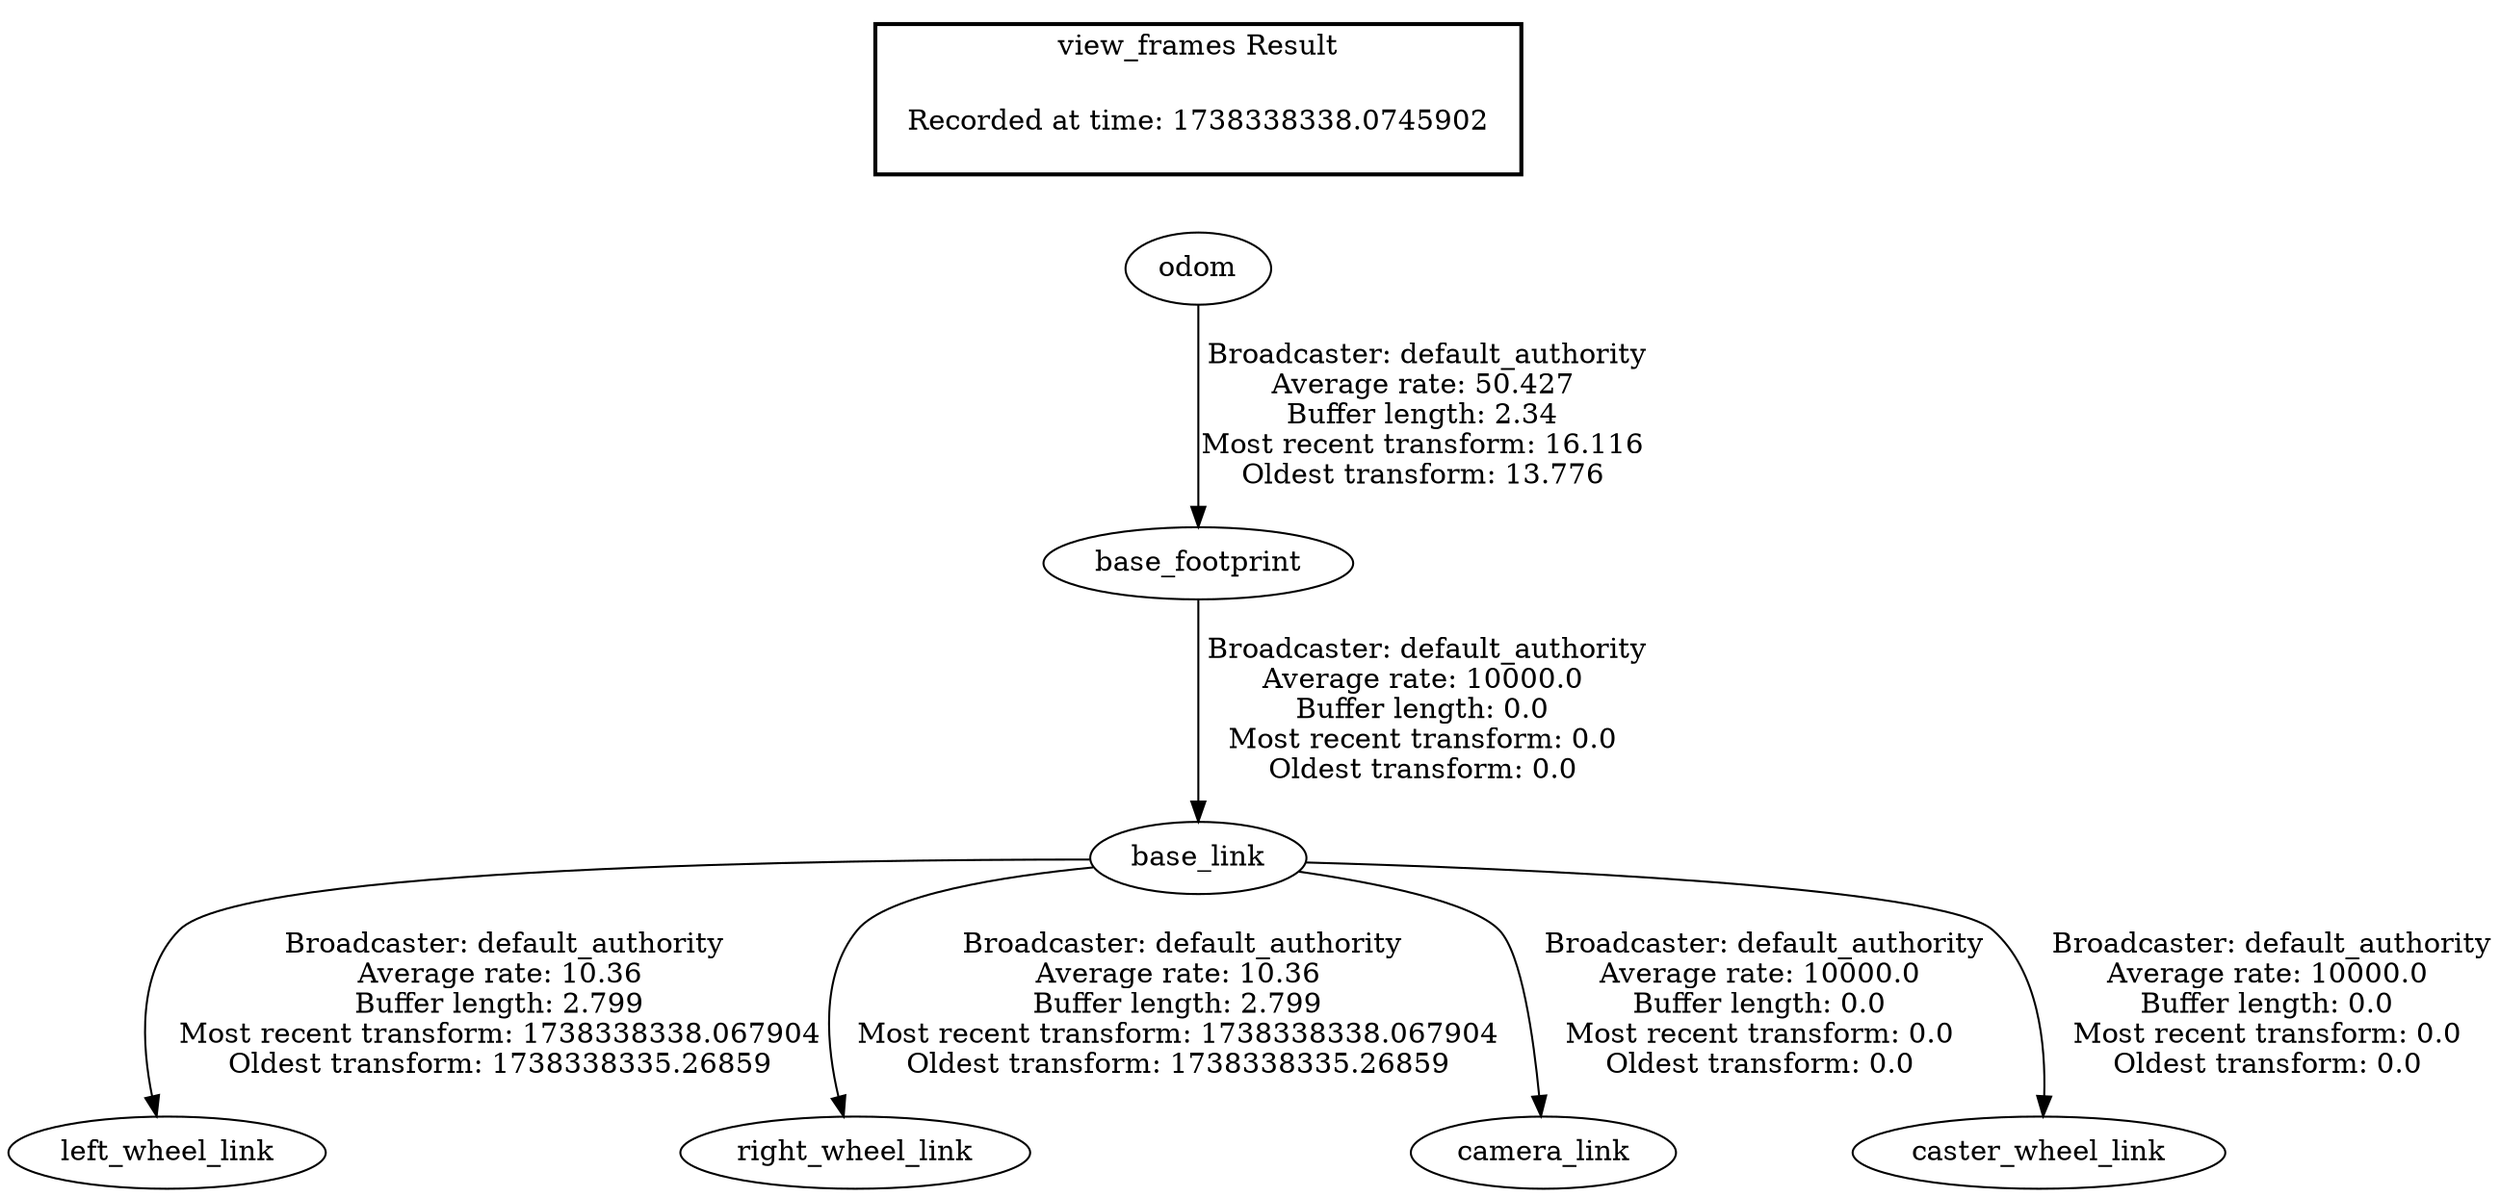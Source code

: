 digraph G {
"base_link" -> "left_wheel_link"[label=" Broadcaster: default_authority\nAverage rate: 10.36\nBuffer length: 2.799\nMost recent transform: 1738338338.067904\nOldest transform: 1738338335.26859\n"];
"base_footprint" -> "base_link"[label=" Broadcaster: default_authority\nAverage rate: 10000.0\nBuffer length: 0.0\nMost recent transform: 0.0\nOldest transform: 0.0\n"];
"base_link" -> "right_wheel_link"[label=" Broadcaster: default_authority\nAverage rate: 10.36\nBuffer length: 2.799\nMost recent transform: 1738338338.067904\nOldest transform: 1738338335.26859\n"];
"base_link" -> "camera_link"[label=" Broadcaster: default_authority\nAverage rate: 10000.0\nBuffer length: 0.0\nMost recent transform: 0.0\nOldest transform: 0.0\n"];
"odom" -> "base_footprint"[label=" Broadcaster: default_authority\nAverage rate: 50.427\nBuffer length: 2.34\nMost recent transform: 16.116\nOldest transform: 13.776\n"];
"base_link" -> "caster_wheel_link"[label=" Broadcaster: default_authority\nAverage rate: 10000.0\nBuffer length: 0.0\nMost recent transform: 0.0\nOldest transform: 0.0\n"];
edge [style=invis];
 subgraph cluster_legend { style=bold; color=black; label ="view_frames Result";
"Recorded at time: 1738338338.0745902"[ shape=plaintext ] ;
}->"odom";
}